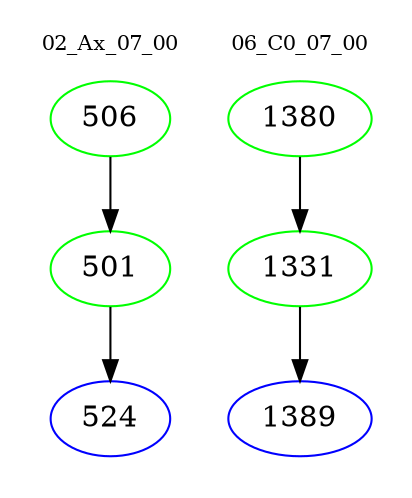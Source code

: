 digraph{
subgraph cluster_0 {
color = white
label = "02_Ax_07_00";
fontsize=10;
T0_506 [label="506", color="green"]
T0_506 -> T0_501 [color="black"]
T0_501 [label="501", color="green"]
T0_501 -> T0_524 [color="black"]
T0_524 [label="524", color="blue"]
}
subgraph cluster_1 {
color = white
label = "06_C0_07_00";
fontsize=10;
T1_1380 [label="1380", color="green"]
T1_1380 -> T1_1331 [color="black"]
T1_1331 [label="1331", color="green"]
T1_1331 -> T1_1389 [color="black"]
T1_1389 [label="1389", color="blue"]
}
}
